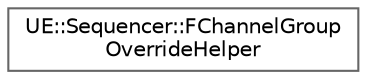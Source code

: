 digraph "Graphical Class Hierarchy"
{
 // INTERACTIVE_SVG=YES
 // LATEX_PDF_SIZE
  bgcolor="transparent";
  edge [fontname=Helvetica,fontsize=10,labelfontname=Helvetica,labelfontsize=10];
  node [fontname=Helvetica,fontsize=10,shape=box,height=0.2,width=0.4];
  rankdir="LR";
  Node0 [id="Node000000",label="UE::Sequencer::FChannelGroup\lOverrideHelper",height=0.2,width=0.4,color="grey40", fillcolor="white", style="filled",URL="$dc/dc5/classUE_1_1Sequencer_1_1FChannelGroupOverrideHelper.html",tooltip="Utility class for building menus that add, edit, and remove channel overrides."];
}
